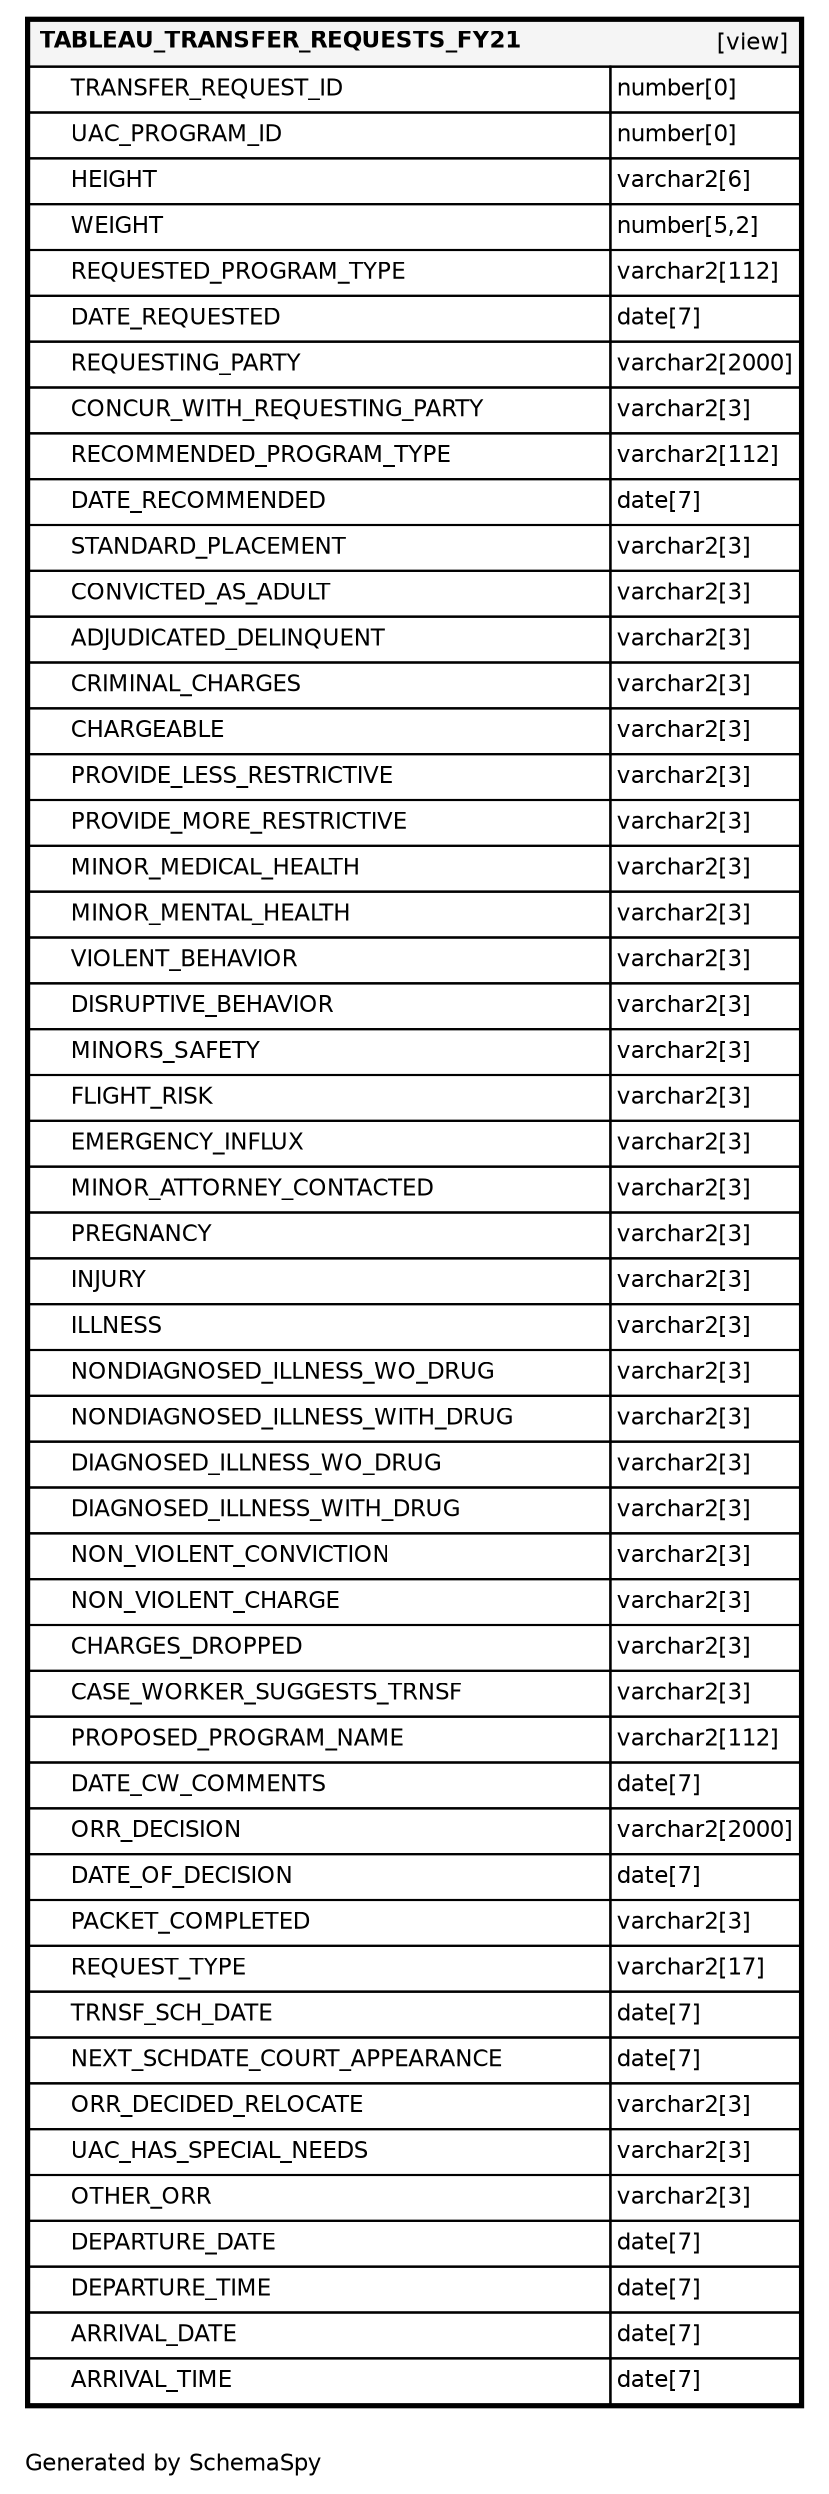digraph "oneDegreeRelationshipsDiagram" {
  graph [    rankdir="RL"    bgcolor="#ffffff"    label="\nGenerated by SchemaSpy"    labeljust="l"    nodesep="0.18"    ranksep="0.46"    fontname="Helvetica"    fontsize="11"    ration="compress"  ];  node [    fontname="Helvetica"    fontsize="11"    shape="plaintext"  ];  edge [    arrowsize="0.8"  ];
  "TABLEAU_TRANSFER_REQUESTS_FY21" [
   label=<
    <TABLE BORDER="2" CELLBORDER="1" CELLSPACING="0" BGCOLOR="#ffffff">
      <TR><TD COLSPAN="4"  BGCOLOR="#f5f5f5"><TABLE BORDER="0" CELLSPACING="0"><TR><TD ALIGN="LEFT" FIXEDSIZE="TRUE" WIDTH="255" HEIGHT="16"><B>TABLEAU_TRANSFER_REQUESTS_FY21</B></TD><TD ALIGN="RIGHT">[view]</TD></TR></TABLE></TD></TR>
      <TR><TD PORT="TRANSFER_REQUEST_ID" COLSPAN="2" ALIGN="LEFT"><TABLE BORDER="0" CELLSPACING="0" ALIGN="LEFT"><TR ALIGN="LEFT"><TD ALIGN="LEFT" FIXEDSIZE="TRUE" WIDTH="15" HEIGHT="16"></TD><TD ALIGN="LEFT" FIXEDSIZE="TRUE" WIDTH="258" HEIGHT="16">TRANSFER_REQUEST_ID</TD></TR></TABLE></TD><TD PORT="TRANSFER_REQUEST_ID.type" ALIGN="LEFT">number[0]</TD></TR>
      <TR><TD PORT="UAC_PROGRAM_ID" COLSPAN="2" ALIGN="LEFT"><TABLE BORDER="0" CELLSPACING="0" ALIGN="LEFT"><TR ALIGN="LEFT"><TD ALIGN="LEFT" FIXEDSIZE="TRUE" WIDTH="15" HEIGHT="16"></TD><TD ALIGN="LEFT" FIXEDSIZE="TRUE" WIDTH="258" HEIGHT="16">UAC_PROGRAM_ID</TD></TR></TABLE></TD><TD PORT="UAC_PROGRAM_ID.type" ALIGN="LEFT">number[0]</TD></TR>
      <TR><TD PORT="HEIGHT" COLSPAN="2" ALIGN="LEFT"><TABLE BORDER="0" CELLSPACING="0" ALIGN="LEFT"><TR ALIGN="LEFT"><TD ALIGN="LEFT" FIXEDSIZE="TRUE" WIDTH="15" HEIGHT="16"></TD><TD ALIGN="LEFT" FIXEDSIZE="TRUE" WIDTH="258" HEIGHT="16">HEIGHT</TD></TR></TABLE></TD><TD PORT="HEIGHT.type" ALIGN="LEFT">varchar2[6]</TD></TR>
      <TR><TD PORT="WEIGHT" COLSPAN="2" ALIGN="LEFT"><TABLE BORDER="0" CELLSPACING="0" ALIGN="LEFT"><TR ALIGN="LEFT"><TD ALIGN="LEFT" FIXEDSIZE="TRUE" WIDTH="15" HEIGHT="16"></TD><TD ALIGN="LEFT" FIXEDSIZE="TRUE" WIDTH="258" HEIGHT="16">WEIGHT</TD></TR></TABLE></TD><TD PORT="WEIGHT.type" ALIGN="LEFT">number[5,2]</TD></TR>
      <TR><TD PORT="REQUESTED_PROGRAM_TYPE" COLSPAN="2" ALIGN="LEFT"><TABLE BORDER="0" CELLSPACING="0" ALIGN="LEFT"><TR ALIGN="LEFT"><TD ALIGN="LEFT" FIXEDSIZE="TRUE" WIDTH="15" HEIGHT="16"></TD><TD ALIGN="LEFT" FIXEDSIZE="TRUE" WIDTH="258" HEIGHT="16">REQUESTED_PROGRAM_TYPE</TD></TR></TABLE></TD><TD PORT="REQUESTED_PROGRAM_TYPE.type" ALIGN="LEFT">varchar2[112]</TD></TR>
      <TR><TD PORT="DATE_REQUESTED" COLSPAN="2" ALIGN="LEFT"><TABLE BORDER="0" CELLSPACING="0" ALIGN="LEFT"><TR ALIGN="LEFT"><TD ALIGN="LEFT" FIXEDSIZE="TRUE" WIDTH="15" HEIGHT="16"></TD><TD ALIGN="LEFT" FIXEDSIZE="TRUE" WIDTH="258" HEIGHT="16">DATE_REQUESTED</TD></TR></TABLE></TD><TD PORT="DATE_REQUESTED.type" ALIGN="LEFT">date[7]</TD></TR>
      <TR><TD PORT="REQUESTING_PARTY" COLSPAN="2" ALIGN="LEFT"><TABLE BORDER="0" CELLSPACING="0" ALIGN="LEFT"><TR ALIGN="LEFT"><TD ALIGN="LEFT" FIXEDSIZE="TRUE" WIDTH="15" HEIGHT="16"></TD><TD ALIGN="LEFT" FIXEDSIZE="TRUE" WIDTH="258" HEIGHT="16">REQUESTING_PARTY</TD></TR></TABLE></TD><TD PORT="REQUESTING_PARTY.type" ALIGN="LEFT">varchar2[2000]</TD></TR>
      <TR><TD PORT="CONCUR_WITH_REQUESTING_PARTY" COLSPAN="2" ALIGN="LEFT"><TABLE BORDER="0" CELLSPACING="0" ALIGN="LEFT"><TR ALIGN="LEFT"><TD ALIGN="LEFT" FIXEDSIZE="TRUE" WIDTH="15" HEIGHT="16"></TD><TD ALIGN="LEFT" FIXEDSIZE="TRUE" WIDTH="258" HEIGHT="16">CONCUR_WITH_REQUESTING_PARTY</TD></TR></TABLE></TD><TD PORT="CONCUR_WITH_REQUESTING_PARTY.type" ALIGN="LEFT">varchar2[3]</TD></TR>
      <TR><TD PORT="RECOMMENDED_PROGRAM_TYPE" COLSPAN="2" ALIGN="LEFT"><TABLE BORDER="0" CELLSPACING="0" ALIGN="LEFT"><TR ALIGN="LEFT"><TD ALIGN="LEFT" FIXEDSIZE="TRUE" WIDTH="15" HEIGHT="16"></TD><TD ALIGN="LEFT" FIXEDSIZE="TRUE" WIDTH="258" HEIGHT="16">RECOMMENDED_PROGRAM_TYPE</TD></TR></TABLE></TD><TD PORT="RECOMMENDED_PROGRAM_TYPE.type" ALIGN="LEFT">varchar2[112]</TD></TR>
      <TR><TD PORT="DATE_RECOMMENDED" COLSPAN="2" ALIGN="LEFT"><TABLE BORDER="0" CELLSPACING="0" ALIGN="LEFT"><TR ALIGN="LEFT"><TD ALIGN="LEFT" FIXEDSIZE="TRUE" WIDTH="15" HEIGHT="16"></TD><TD ALIGN="LEFT" FIXEDSIZE="TRUE" WIDTH="258" HEIGHT="16">DATE_RECOMMENDED</TD></TR></TABLE></TD><TD PORT="DATE_RECOMMENDED.type" ALIGN="LEFT">date[7]</TD></TR>
      <TR><TD PORT="STANDARD_PLACEMENT" COLSPAN="2" ALIGN="LEFT"><TABLE BORDER="0" CELLSPACING="0" ALIGN="LEFT"><TR ALIGN="LEFT"><TD ALIGN="LEFT" FIXEDSIZE="TRUE" WIDTH="15" HEIGHT="16"></TD><TD ALIGN="LEFT" FIXEDSIZE="TRUE" WIDTH="258" HEIGHT="16">STANDARD_PLACEMENT</TD></TR></TABLE></TD><TD PORT="STANDARD_PLACEMENT.type" ALIGN="LEFT">varchar2[3]</TD></TR>
      <TR><TD PORT="CONVICTED_AS_ADULT" COLSPAN="2" ALIGN="LEFT"><TABLE BORDER="0" CELLSPACING="0" ALIGN="LEFT"><TR ALIGN="LEFT"><TD ALIGN="LEFT" FIXEDSIZE="TRUE" WIDTH="15" HEIGHT="16"></TD><TD ALIGN="LEFT" FIXEDSIZE="TRUE" WIDTH="258" HEIGHT="16">CONVICTED_AS_ADULT</TD></TR></TABLE></TD><TD PORT="CONVICTED_AS_ADULT.type" ALIGN="LEFT">varchar2[3]</TD></TR>
      <TR><TD PORT="ADJUDICATED_DELINQUENT" COLSPAN="2" ALIGN="LEFT"><TABLE BORDER="0" CELLSPACING="0" ALIGN="LEFT"><TR ALIGN="LEFT"><TD ALIGN="LEFT" FIXEDSIZE="TRUE" WIDTH="15" HEIGHT="16"></TD><TD ALIGN="LEFT" FIXEDSIZE="TRUE" WIDTH="258" HEIGHT="16">ADJUDICATED_DELINQUENT</TD></TR></TABLE></TD><TD PORT="ADJUDICATED_DELINQUENT.type" ALIGN="LEFT">varchar2[3]</TD></TR>
      <TR><TD PORT="CRIMINAL_CHARGES" COLSPAN="2" ALIGN="LEFT"><TABLE BORDER="0" CELLSPACING="0" ALIGN="LEFT"><TR ALIGN="LEFT"><TD ALIGN="LEFT" FIXEDSIZE="TRUE" WIDTH="15" HEIGHT="16"></TD><TD ALIGN="LEFT" FIXEDSIZE="TRUE" WIDTH="258" HEIGHT="16">CRIMINAL_CHARGES</TD></TR></TABLE></TD><TD PORT="CRIMINAL_CHARGES.type" ALIGN="LEFT">varchar2[3]</TD></TR>
      <TR><TD PORT="CHARGEABLE" COLSPAN="2" ALIGN="LEFT"><TABLE BORDER="0" CELLSPACING="0" ALIGN="LEFT"><TR ALIGN="LEFT"><TD ALIGN="LEFT" FIXEDSIZE="TRUE" WIDTH="15" HEIGHT="16"></TD><TD ALIGN="LEFT" FIXEDSIZE="TRUE" WIDTH="258" HEIGHT="16">CHARGEABLE</TD></TR></TABLE></TD><TD PORT="CHARGEABLE.type" ALIGN="LEFT">varchar2[3]</TD></TR>
      <TR><TD PORT="PROVIDE_LESS_RESTRICTIVE" COLSPAN="2" ALIGN="LEFT"><TABLE BORDER="0" CELLSPACING="0" ALIGN="LEFT"><TR ALIGN="LEFT"><TD ALIGN="LEFT" FIXEDSIZE="TRUE" WIDTH="15" HEIGHT="16"></TD><TD ALIGN="LEFT" FIXEDSIZE="TRUE" WIDTH="258" HEIGHT="16">PROVIDE_LESS_RESTRICTIVE</TD></TR></TABLE></TD><TD PORT="PROVIDE_LESS_RESTRICTIVE.type" ALIGN="LEFT">varchar2[3]</TD></TR>
      <TR><TD PORT="PROVIDE_MORE_RESTRICTIVE" COLSPAN="2" ALIGN="LEFT"><TABLE BORDER="0" CELLSPACING="0" ALIGN="LEFT"><TR ALIGN="LEFT"><TD ALIGN="LEFT" FIXEDSIZE="TRUE" WIDTH="15" HEIGHT="16"></TD><TD ALIGN="LEFT" FIXEDSIZE="TRUE" WIDTH="258" HEIGHT="16">PROVIDE_MORE_RESTRICTIVE</TD></TR></TABLE></TD><TD PORT="PROVIDE_MORE_RESTRICTIVE.type" ALIGN="LEFT">varchar2[3]</TD></TR>
      <TR><TD PORT="MINOR_MEDICAL_HEALTH" COLSPAN="2" ALIGN="LEFT"><TABLE BORDER="0" CELLSPACING="0" ALIGN="LEFT"><TR ALIGN="LEFT"><TD ALIGN="LEFT" FIXEDSIZE="TRUE" WIDTH="15" HEIGHT="16"></TD><TD ALIGN="LEFT" FIXEDSIZE="TRUE" WIDTH="258" HEIGHT="16">MINOR_MEDICAL_HEALTH</TD></TR></TABLE></TD><TD PORT="MINOR_MEDICAL_HEALTH.type" ALIGN="LEFT">varchar2[3]</TD></TR>
      <TR><TD PORT="MINOR_MENTAL_HEALTH" COLSPAN="2" ALIGN="LEFT"><TABLE BORDER="0" CELLSPACING="0" ALIGN="LEFT"><TR ALIGN="LEFT"><TD ALIGN="LEFT" FIXEDSIZE="TRUE" WIDTH="15" HEIGHT="16"></TD><TD ALIGN="LEFT" FIXEDSIZE="TRUE" WIDTH="258" HEIGHT="16">MINOR_MENTAL_HEALTH</TD></TR></TABLE></TD><TD PORT="MINOR_MENTAL_HEALTH.type" ALIGN="LEFT">varchar2[3]</TD></TR>
      <TR><TD PORT="VIOLENT_BEHAVIOR" COLSPAN="2" ALIGN="LEFT"><TABLE BORDER="0" CELLSPACING="0" ALIGN="LEFT"><TR ALIGN="LEFT"><TD ALIGN="LEFT" FIXEDSIZE="TRUE" WIDTH="15" HEIGHT="16"></TD><TD ALIGN="LEFT" FIXEDSIZE="TRUE" WIDTH="258" HEIGHT="16">VIOLENT_BEHAVIOR</TD></TR></TABLE></TD><TD PORT="VIOLENT_BEHAVIOR.type" ALIGN="LEFT">varchar2[3]</TD></TR>
      <TR><TD PORT="DISRUPTIVE_BEHAVIOR" COLSPAN="2" ALIGN="LEFT"><TABLE BORDER="0" CELLSPACING="0" ALIGN="LEFT"><TR ALIGN="LEFT"><TD ALIGN="LEFT" FIXEDSIZE="TRUE" WIDTH="15" HEIGHT="16"></TD><TD ALIGN="LEFT" FIXEDSIZE="TRUE" WIDTH="258" HEIGHT="16">DISRUPTIVE_BEHAVIOR</TD></TR></TABLE></TD><TD PORT="DISRUPTIVE_BEHAVIOR.type" ALIGN="LEFT">varchar2[3]</TD></TR>
      <TR><TD PORT="MINORS_SAFETY" COLSPAN="2" ALIGN="LEFT"><TABLE BORDER="0" CELLSPACING="0" ALIGN="LEFT"><TR ALIGN="LEFT"><TD ALIGN="LEFT" FIXEDSIZE="TRUE" WIDTH="15" HEIGHT="16"></TD><TD ALIGN="LEFT" FIXEDSIZE="TRUE" WIDTH="258" HEIGHT="16">MINORS_SAFETY</TD></TR></TABLE></TD><TD PORT="MINORS_SAFETY.type" ALIGN="LEFT">varchar2[3]</TD></TR>
      <TR><TD PORT="FLIGHT_RISK" COLSPAN="2" ALIGN="LEFT"><TABLE BORDER="0" CELLSPACING="0" ALIGN="LEFT"><TR ALIGN="LEFT"><TD ALIGN="LEFT" FIXEDSIZE="TRUE" WIDTH="15" HEIGHT="16"></TD><TD ALIGN="LEFT" FIXEDSIZE="TRUE" WIDTH="258" HEIGHT="16">FLIGHT_RISK</TD></TR></TABLE></TD><TD PORT="FLIGHT_RISK.type" ALIGN="LEFT">varchar2[3]</TD></TR>
      <TR><TD PORT="EMERGENCY_INFLUX" COLSPAN="2" ALIGN="LEFT"><TABLE BORDER="0" CELLSPACING="0" ALIGN="LEFT"><TR ALIGN="LEFT"><TD ALIGN="LEFT" FIXEDSIZE="TRUE" WIDTH="15" HEIGHT="16"></TD><TD ALIGN="LEFT" FIXEDSIZE="TRUE" WIDTH="258" HEIGHT="16">EMERGENCY_INFLUX</TD></TR></TABLE></TD><TD PORT="EMERGENCY_INFLUX.type" ALIGN="LEFT">varchar2[3]</TD></TR>
      <TR><TD PORT="MINOR_ATTORNEY_CONTACTED" COLSPAN="2" ALIGN="LEFT"><TABLE BORDER="0" CELLSPACING="0" ALIGN="LEFT"><TR ALIGN="LEFT"><TD ALIGN="LEFT" FIXEDSIZE="TRUE" WIDTH="15" HEIGHT="16"></TD><TD ALIGN="LEFT" FIXEDSIZE="TRUE" WIDTH="258" HEIGHT="16">MINOR_ATTORNEY_CONTACTED</TD></TR></TABLE></TD><TD PORT="MINOR_ATTORNEY_CONTACTED.type" ALIGN="LEFT">varchar2[3]</TD></TR>
      <TR><TD PORT="PREGNANCY" COLSPAN="2" ALIGN="LEFT"><TABLE BORDER="0" CELLSPACING="0" ALIGN="LEFT"><TR ALIGN="LEFT"><TD ALIGN="LEFT" FIXEDSIZE="TRUE" WIDTH="15" HEIGHT="16"></TD><TD ALIGN="LEFT" FIXEDSIZE="TRUE" WIDTH="258" HEIGHT="16">PREGNANCY</TD></TR></TABLE></TD><TD PORT="PREGNANCY.type" ALIGN="LEFT">varchar2[3]</TD></TR>
      <TR><TD PORT="INJURY" COLSPAN="2" ALIGN="LEFT"><TABLE BORDER="0" CELLSPACING="0" ALIGN="LEFT"><TR ALIGN="LEFT"><TD ALIGN="LEFT" FIXEDSIZE="TRUE" WIDTH="15" HEIGHT="16"></TD><TD ALIGN="LEFT" FIXEDSIZE="TRUE" WIDTH="258" HEIGHT="16">INJURY</TD></TR></TABLE></TD><TD PORT="INJURY.type" ALIGN="LEFT">varchar2[3]</TD></TR>
      <TR><TD PORT="ILLNESS" COLSPAN="2" ALIGN="LEFT"><TABLE BORDER="0" CELLSPACING="0" ALIGN="LEFT"><TR ALIGN="LEFT"><TD ALIGN="LEFT" FIXEDSIZE="TRUE" WIDTH="15" HEIGHT="16"></TD><TD ALIGN="LEFT" FIXEDSIZE="TRUE" WIDTH="258" HEIGHT="16">ILLNESS</TD></TR></TABLE></TD><TD PORT="ILLNESS.type" ALIGN="LEFT">varchar2[3]</TD></TR>
      <TR><TD PORT="NONDIAGNOSED_ILLNESS_WO_DRUG" COLSPAN="2" ALIGN="LEFT"><TABLE BORDER="0" CELLSPACING="0" ALIGN="LEFT"><TR ALIGN="LEFT"><TD ALIGN="LEFT" FIXEDSIZE="TRUE" WIDTH="15" HEIGHT="16"></TD><TD ALIGN="LEFT" FIXEDSIZE="TRUE" WIDTH="258" HEIGHT="16">NONDIAGNOSED_ILLNESS_WO_DRUG</TD></TR></TABLE></TD><TD PORT="NONDIAGNOSED_ILLNESS_WO_DRUG.type" ALIGN="LEFT">varchar2[3]</TD></TR>
      <TR><TD PORT="NONDIAGNOSED_ILLNESS_WITH_DRUG" COLSPAN="2" ALIGN="LEFT"><TABLE BORDER="0" CELLSPACING="0" ALIGN="LEFT"><TR ALIGN="LEFT"><TD ALIGN="LEFT" FIXEDSIZE="TRUE" WIDTH="15" HEIGHT="16"></TD><TD ALIGN="LEFT" FIXEDSIZE="TRUE" WIDTH="258" HEIGHT="16">NONDIAGNOSED_ILLNESS_WITH_DRUG</TD></TR></TABLE></TD><TD PORT="NONDIAGNOSED_ILLNESS_WITH_DRUG.type" ALIGN="LEFT">varchar2[3]</TD></TR>
      <TR><TD PORT="DIAGNOSED_ILLNESS_WO_DRUG" COLSPAN="2" ALIGN="LEFT"><TABLE BORDER="0" CELLSPACING="0" ALIGN="LEFT"><TR ALIGN="LEFT"><TD ALIGN="LEFT" FIXEDSIZE="TRUE" WIDTH="15" HEIGHT="16"></TD><TD ALIGN="LEFT" FIXEDSIZE="TRUE" WIDTH="258" HEIGHT="16">DIAGNOSED_ILLNESS_WO_DRUG</TD></TR></TABLE></TD><TD PORT="DIAGNOSED_ILLNESS_WO_DRUG.type" ALIGN="LEFT">varchar2[3]</TD></TR>
      <TR><TD PORT="DIAGNOSED_ILLNESS_WITH_DRUG" COLSPAN="2" ALIGN="LEFT"><TABLE BORDER="0" CELLSPACING="0" ALIGN="LEFT"><TR ALIGN="LEFT"><TD ALIGN="LEFT" FIXEDSIZE="TRUE" WIDTH="15" HEIGHT="16"></TD><TD ALIGN="LEFT" FIXEDSIZE="TRUE" WIDTH="258" HEIGHT="16">DIAGNOSED_ILLNESS_WITH_DRUG</TD></TR></TABLE></TD><TD PORT="DIAGNOSED_ILLNESS_WITH_DRUG.type" ALIGN="LEFT">varchar2[3]</TD></TR>
      <TR><TD PORT="NON_VIOLENT_CONVICTION" COLSPAN="2" ALIGN="LEFT"><TABLE BORDER="0" CELLSPACING="0" ALIGN="LEFT"><TR ALIGN="LEFT"><TD ALIGN="LEFT" FIXEDSIZE="TRUE" WIDTH="15" HEIGHT="16"></TD><TD ALIGN="LEFT" FIXEDSIZE="TRUE" WIDTH="258" HEIGHT="16">NON_VIOLENT_CONVICTION</TD></TR></TABLE></TD><TD PORT="NON_VIOLENT_CONVICTION.type" ALIGN="LEFT">varchar2[3]</TD></TR>
      <TR><TD PORT="NON_VIOLENT_CHARGE" COLSPAN="2" ALIGN="LEFT"><TABLE BORDER="0" CELLSPACING="0" ALIGN="LEFT"><TR ALIGN="LEFT"><TD ALIGN="LEFT" FIXEDSIZE="TRUE" WIDTH="15" HEIGHT="16"></TD><TD ALIGN="LEFT" FIXEDSIZE="TRUE" WIDTH="258" HEIGHT="16">NON_VIOLENT_CHARGE</TD></TR></TABLE></TD><TD PORT="NON_VIOLENT_CHARGE.type" ALIGN="LEFT">varchar2[3]</TD></TR>
      <TR><TD PORT="CHARGES_DROPPED" COLSPAN="2" ALIGN="LEFT"><TABLE BORDER="0" CELLSPACING="0" ALIGN="LEFT"><TR ALIGN="LEFT"><TD ALIGN="LEFT" FIXEDSIZE="TRUE" WIDTH="15" HEIGHT="16"></TD><TD ALIGN="LEFT" FIXEDSIZE="TRUE" WIDTH="258" HEIGHT="16">CHARGES_DROPPED</TD></TR></TABLE></TD><TD PORT="CHARGES_DROPPED.type" ALIGN="LEFT">varchar2[3]</TD></TR>
      <TR><TD PORT="CASE_WORKER_SUGGESTS_TRNSF" COLSPAN="2" ALIGN="LEFT"><TABLE BORDER="0" CELLSPACING="0" ALIGN="LEFT"><TR ALIGN="LEFT"><TD ALIGN="LEFT" FIXEDSIZE="TRUE" WIDTH="15" HEIGHT="16"></TD><TD ALIGN="LEFT" FIXEDSIZE="TRUE" WIDTH="258" HEIGHT="16">CASE_WORKER_SUGGESTS_TRNSF</TD></TR></TABLE></TD><TD PORT="CASE_WORKER_SUGGESTS_TRNSF.type" ALIGN="LEFT">varchar2[3]</TD></TR>
      <TR><TD PORT="PROPOSED_PROGRAM_NAME" COLSPAN="2" ALIGN="LEFT"><TABLE BORDER="0" CELLSPACING="0" ALIGN="LEFT"><TR ALIGN="LEFT"><TD ALIGN="LEFT" FIXEDSIZE="TRUE" WIDTH="15" HEIGHT="16"></TD><TD ALIGN="LEFT" FIXEDSIZE="TRUE" WIDTH="258" HEIGHT="16">PROPOSED_PROGRAM_NAME</TD></TR></TABLE></TD><TD PORT="PROPOSED_PROGRAM_NAME.type" ALIGN="LEFT">varchar2[112]</TD></TR>
      <TR><TD PORT="DATE_CW_COMMENTS" COLSPAN="2" ALIGN="LEFT"><TABLE BORDER="0" CELLSPACING="0" ALIGN="LEFT"><TR ALIGN="LEFT"><TD ALIGN="LEFT" FIXEDSIZE="TRUE" WIDTH="15" HEIGHT="16"></TD><TD ALIGN="LEFT" FIXEDSIZE="TRUE" WIDTH="258" HEIGHT="16">DATE_CW_COMMENTS</TD></TR></TABLE></TD><TD PORT="DATE_CW_COMMENTS.type" ALIGN="LEFT">date[7]</TD></TR>
      <TR><TD PORT="ORR_DECISION" COLSPAN="2" ALIGN="LEFT"><TABLE BORDER="0" CELLSPACING="0" ALIGN="LEFT"><TR ALIGN="LEFT"><TD ALIGN="LEFT" FIXEDSIZE="TRUE" WIDTH="15" HEIGHT="16"></TD><TD ALIGN="LEFT" FIXEDSIZE="TRUE" WIDTH="258" HEIGHT="16">ORR_DECISION</TD></TR></TABLE></TD><TD PORT="ORR_DECISION.type" ALIGN="LEFT">varchar2[2000]</TD></TR>
      <TR><TD PORT="DATE_OF_DECISION" COLSPAN="2" ALIGN="LEFT"><TABLE BORDER="0" CELLSPACING="0" ALIGN="LEFT"><TR ALIGN="LEFT"><TD ALIGN="LEFT" FIXEDSIZE="TRUE" WIDTH="15" HEIGHT="16"></TD><TD ALIGN="LEFT" FIXEDSIZE="TRUE" WIDTH="258" HEIGHT="16">DATE_OF_DECISION</TD></TR></TABLE></TD><TD PORT="DATE_OF_DECISION.type" ALIGN="LEFT">date[7]</TD></TR>
      <TR><TD PORT="PACKET_COMPLETED" COLSPAN="2" ALIGN="LEFT"><TABLE BORDER="0" CELLSPACING="0" ALIGN="LEFT"><TR ALIGN="LEFT"><TD ALIGN="LEFT" FIXEDSIZE="TRUE" WIDTH="15" HEIGHT="16"></TD><TD ALIGN="LEFT" FIXEDSIZE="TRUE" WIDTH="258" HEIGHT="16">PACKET_COMPLETED</TD></TR></TABLE></TD><TD PORT="PACKET_COMPLETED.type" ALIGN="LEFT">varchar2[3]</TD></TR>
      <TR><TD PORT="REQUEST_TYPE" COLSPAN="2" ALIGN="LEFT"><TABLE BORDER="0" CELLSPACING="0" ALIGN="LEFT"><TR ALIGN="LEFT"><TD ALIGN="LEFT" FIXEDSIZE="TRUE" WIDTH="15" HEIGHT="16"></TD><TD ALIGN="LEFT" FIXEDSIZE="TRUE" WIDTH="258" HEIGHT="16">REQUEST_TYPE</TD></TR></TABLE></TD><TD PORT="REQUEST_TYPE.type" ALIGN="LEFT">varchar2[17]</TD></TR>
      <TR><TD PORT="TRNSF_SCH_DATE" COLSPAN="2" ALIGN="LEFT"><TABLE BORDER="0" CELLSPACING="0" ALIGN="LEFT"><TR ALIGN="LEFT"><TD ALIGN="LEFT" FIXEDSIZE="TRUE" WIDTH="15" HEIGHT="16"></TD><TD ALIGN="LEFT" FIXEDSIZE="TRUE" WIDTH="258" HEIGHT="16">TRNSF_SCH_DATE</TD></TR></TABLE></TD><TD PORT="TRNSF_SCH_DATE.type" ALIGN="LEFT">date[7]</TD></TR>
      <TR><TD PORT="NEXT_SCHDATE_COURT_APPEARANCE" COLSPAN="2" ALIGN="LEFT"><TABLE BORDER="0" CELLSPACING="0" ALIGN="LEFT"><TR ALIGN="LEFT"><TD ALIGN="LEFT" FIXEDSIZE="TRUE" WIDTH="15" HEIGHT="16"></TD><TD ALIGN="LEFT" FIXEDSIZE="TRUE" WIDTH="258" HEIGHT="16">NEXT_SCHDATE_COURT_APPEARANCE</TD></TR></TABLE></TD><TD PORT="NEXT_SCHDATE_COURT_APPEARANCE.type" ALIGN="LEFT">date[7]</TD></TR>
      <TR><TD PORT="ORR_DECIDED_RELOCATE" COLSPAN="2" ALIGN="LEFT"><TABLE BORDER="0" CELLSPACING="0" ALIGN="LEFT"><TR ALIGN="LEFT"><TD ALIGN="LEFT" FIXEDSIZE="TRUE" WIDTH="15" HEIGHT="16"></TD><TD ALIGN="LEFT" FIXEDSIZE="TRUE" WIDTH="258" HEIGHT="16">ORR_DECIDED_RELOCATE</TD></TR></TABLE></TD><TD PORT="ORR_DECIDED_RELOCATE.type" ALIGN="LEFT">varchar2[3]</TD></TR>
      <TR><TD PORT="UAC_HAS_SPECIAL_NEEDS" COLSPAN="2" ALIGN="LEFT"><TABLE BORDER="0" CELLSPACING="0" ALIGN="LEFT"><TR ALIGN="LEFT"><TD ALIGN="LEFT" FIXEDSIZE="TRUE" WIDTH="15" HEIGHT="16"></TD><TD ALIGN="LEFT" FIXEDSIZE="TRUE" WIDTH="258" HEIGHT="16">UAC_HAS_SPECIAL_NEEDS</TD></TR></TABLE></TD><TD PORT="UAC_HAS_SPECIAL_NEEDS.type" ALIGN="LEFT">varchar2[3]</TD></TR>
      <TR><TD PORT="OTHER_ORR" COLSPAN="2" ALIGN="LEFT"><TABLE BORDER="0" CELLSPACING="0" ALIGN="LEFT"><TR ALIGN="LEFT"><TD ALIGN="LEFT" FIXEDSIZE="TRUE" WIDTH="15" HEIGHT="16"></TD><TD ALIGN="LEFT" FIXEDSIZE="TRUE" WIDTH="258" HEIGHT="16">OTHER_ORR</TD></TR></TABLE></TD><TD PORT="OTHER_ORR.type" ALIGN="LEFT">varchar2[3]</TD></TR>
      <TR><TD PORT="DEPARTURE_DATE" COLSPAN="2" ALIGN="LEFT"><TABLE BORDER="0" CELLSPACING="0" ALIGN="LEFT"><TR ALIGN="LEFT"><TD ALIGN="LEFT" FIXEDSIZE="TRUE" WIDTH="15" HEIGHT="16"></TD><TD ALIGN="LEFT" FIXEDSIZE="TRUE" WIDTH="258" HEIGHT="16">DEPARTURE_DATE</TD></TR></TABLE></TD><TD PORT="DEPARTURE_DATE.type" ALIGN="LEFT">date[7]</TD></TR>
      <TR><TD PORT="DEPARTURE_TIME" COLSPAN="2" ALIGN="LEFT"><TABLE BORDER="0" CELLSPACING="0" ALIGN="LEFT"><TR ALIGN="LEFT"><TD ALIGN="LEFT" FIXEDSIZE="TRUE" WIDTH="15" HEIGHT="16"></TD><TD ALIGN="LEFT" FIXEDSIZE="TRUE" WIDTH="258" HEIGHT="16">DEPARTURE_TIME</TD></TR></TABLE></TD><TD PORT="DEPARTURE_TIME.type" ALIGN="LEFT">date[7]</TD></TR>
      <TR><TD PORT="ARRIVAL_DATE" COLSPAN="2" ALIGN="LEFT"><TABLE BORDER="0" CELLSPACING="0" ALIGN="LEFT"><TR ALIGN="LEFT"><TD ALIGN="LEFT" FIXEDSIZE="TRUE" WIDTH="15" HEIGHT="16"></TD><TD ALIGN="LEFT" FIXEDSIZE="TRUE" WIDTH="258" HEIGHT="16">ARRIVAL_DATE</TD></TR></TABLE></TD><TD PORT="ARRIVAL_DATE.type" ALIGN="LEFT">date[7]</TD></TR>
      <TR><TD PORT="ARRIVAL_TIME" COLSPAN="2" ALIGN="LEFT"><TABLE BORDER="0" CELLSPACING="0" ALIGN="LEFT"><TR ALIGN="LEFT"><TD ALIGN="LEFT" FIXEDSIZE="TRUE" WIDTH="15" HEIGHT="16"></TD><TD ALIGN="LEFT" FIXEDSIZE="TRUE" WIDTH="258" HEIGHT="16">ARRIVAL_TIME</TD></TR></TABLE></TD><TD PORT="ARRIVAL_TIME.type" ALIGN="LEFT">date[7]</TD></TR>
    </TABLE>>
    URL="TABLEAU_TRANSFER_REQUESTS_FY21.html"
    target="_top"
    tooltip="TABLEAU_TRANSFER_REQUESTS_FY21"
  ];
}
